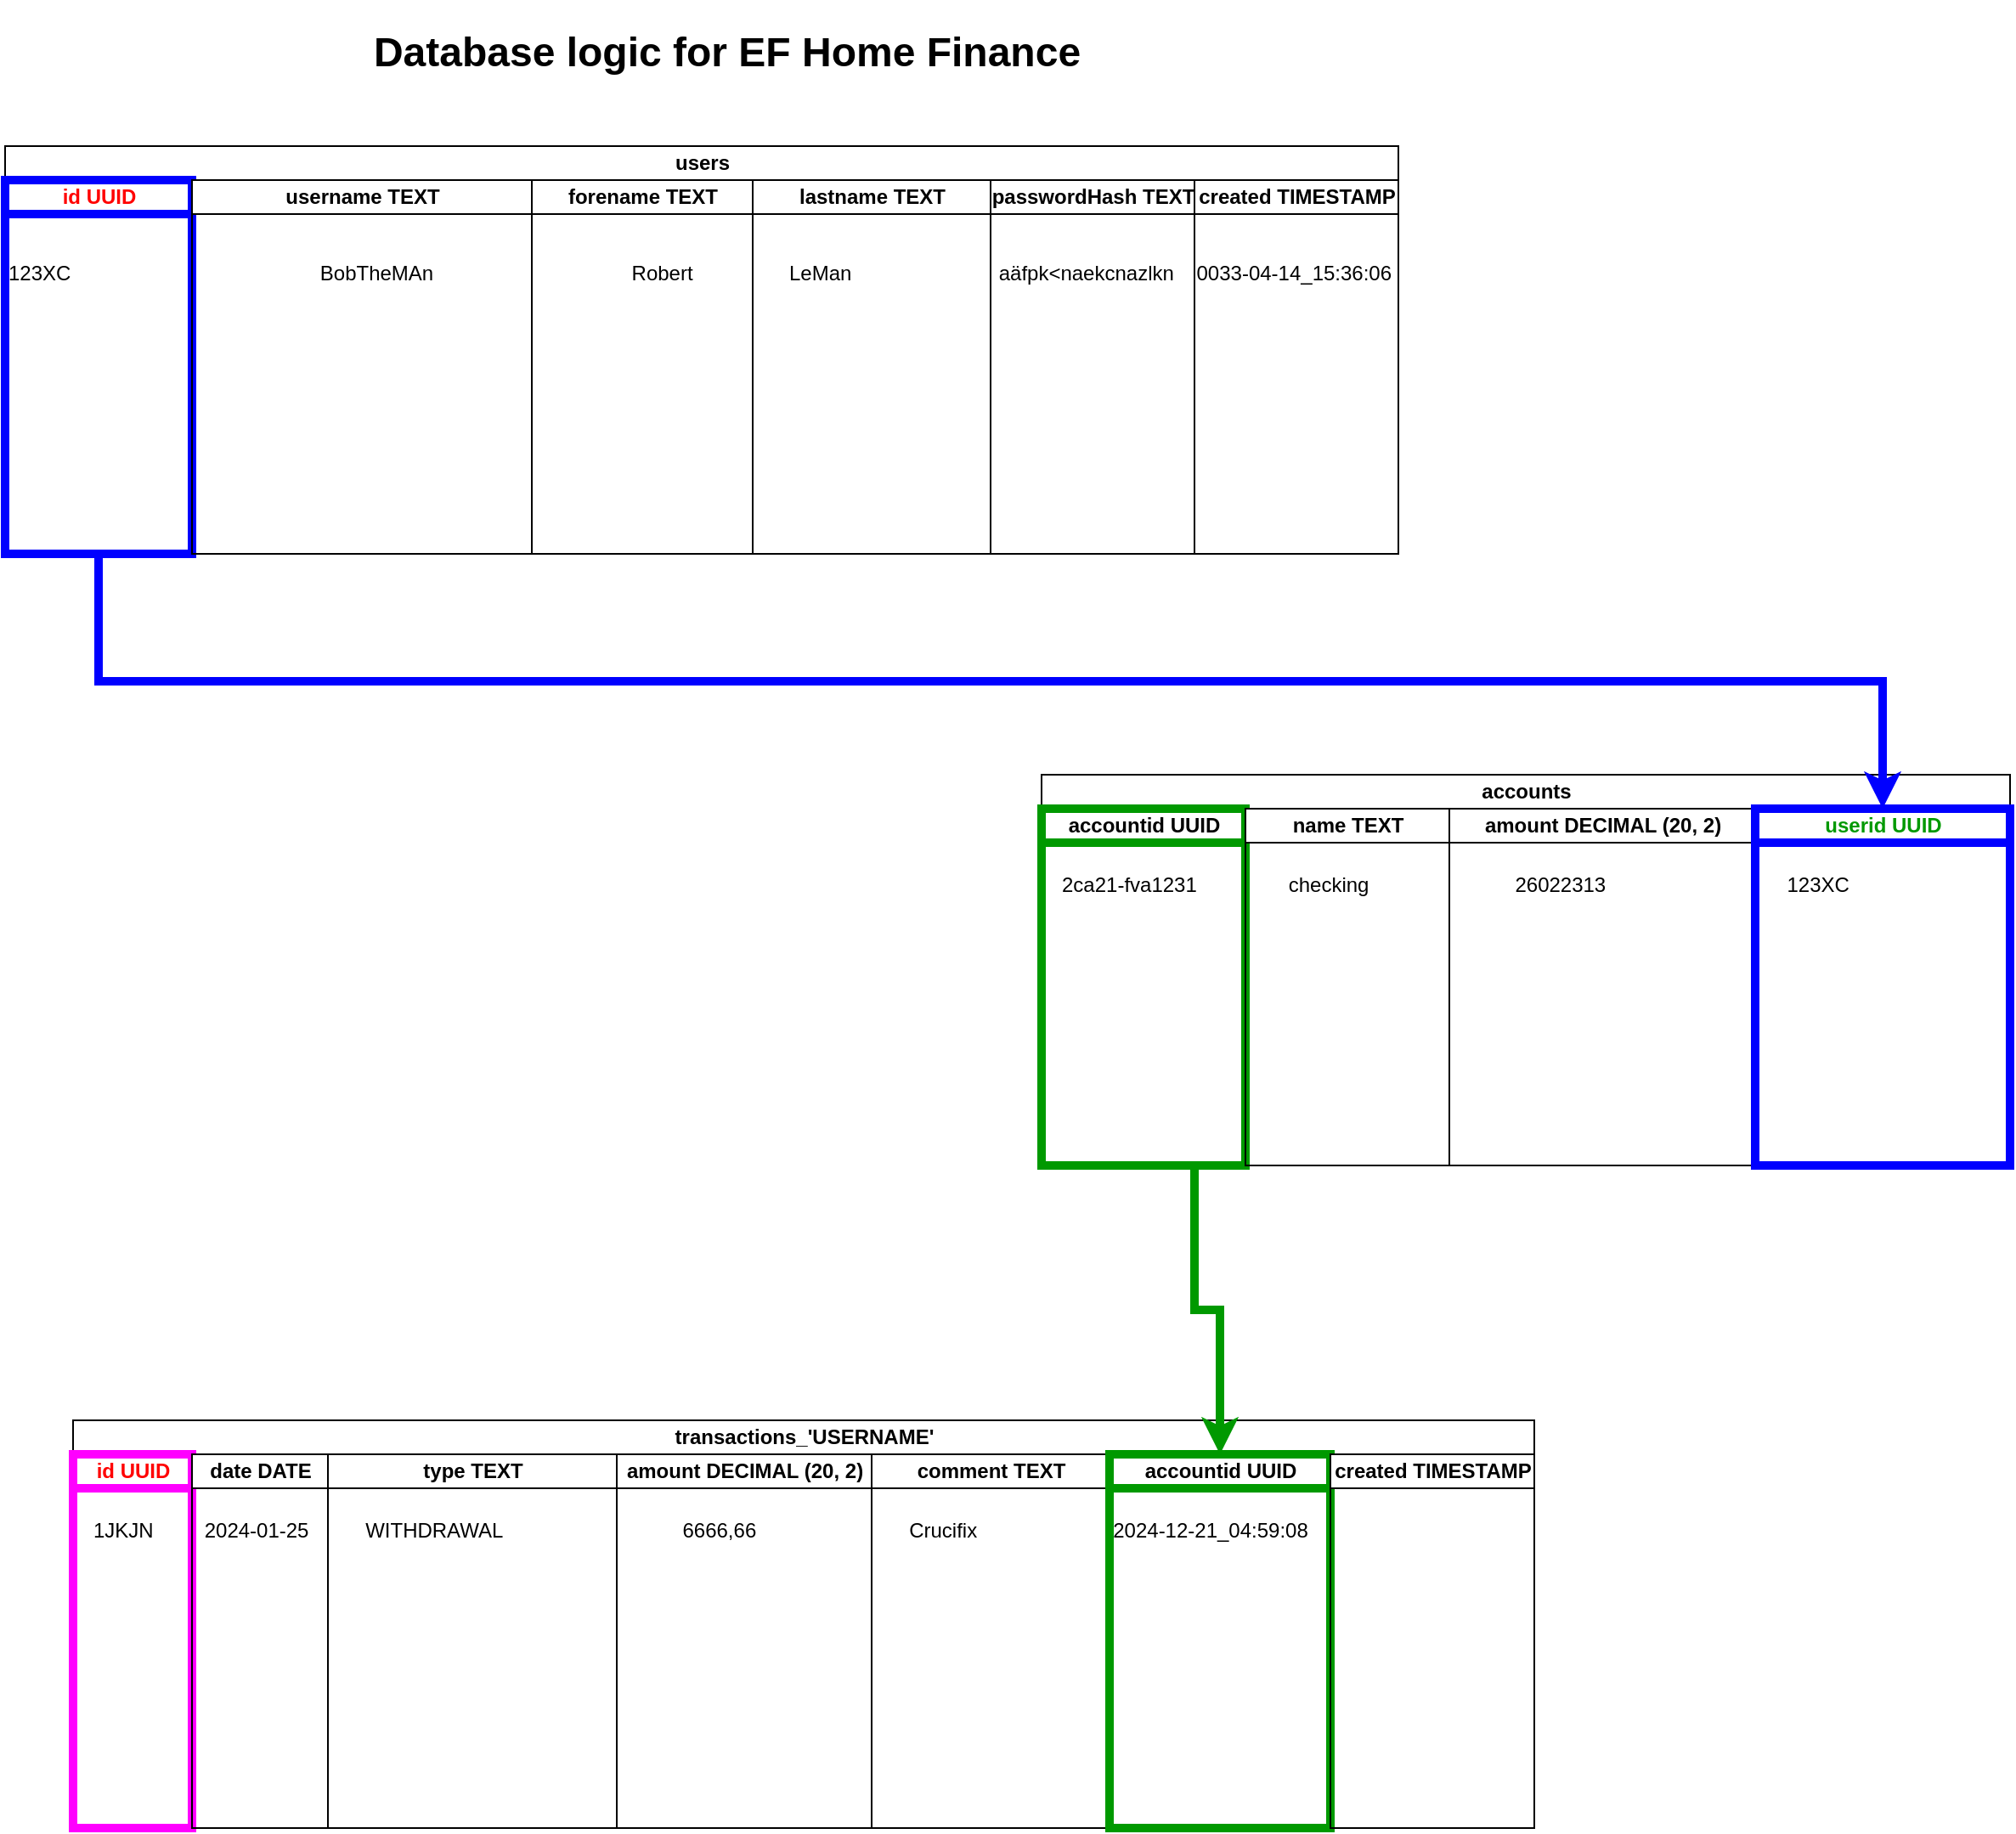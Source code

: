 <mxfile version="24.7.17">
  <diagram id="R2lEEEUBdFMjLlhIrx00" name="Page-1">
    <mxGraphModel dx="1964" dy="683" grid="1" gridSize="10" guides="1" tooltips="1" connect="1" arrows="1" fold="1" page="1" pageScale="1" pageWidth="850" pageHeight="1100" math="0" shadow="0" extFonts="Permanent Marker^https://fonts.googleapis.com/css?family=Permanent+Marker">
      <root>
        <mxCell id="0" />
        <mxCell id="1" parent="0" />
        <mxCell id="CSIRv4RXPCGNGFPH0rIa-28" value="users" style="swimlane;childLayout=stackLayout;resizeParent=1;resizeParentMax=0;startSize=20;html=1;" parent="1" vertex="1">
          <mxGeometry y="90" width="820" height="240" as="geometry" />
        </mxCell>
        <mxCell id="CSIRv4RXPCGNGFPH0rIa-29" value="&lt;font color=&quot;#ff0000&quot;&gt;id UUID&lt;/font&gt;" style="swimlane;startSize=20;html=1;strokeColor=#0000FF;strokeWidth=5;" parent="CSIRv4RXPCGNGFPH0rIa-28" vertex="1">
          <mxGeometry y="20" width="110" height="220" as="geometry" />
        </mxCell>
        <mxCell id="CSIRv4RXPCGNGFPH0rIa-30" value="username TEXT" style="swimlane;startSize=20;html=1;" parent="CSIRv4RXPCGNGFPH0rIa-28" vertex="1">
          <mxGeometry x="110" y="20" width="200" height="220" as="geometry" />
        </mxCell>
        <mxCell id="CSIRv4RXPCGNGFPH0rIa-33" value="forename TEXT" style="swimlane;startSize=20;html=1;" parent="CSIRv4RXPCGNGFPH0rIa-28" vertex="1">
          <mxGeometry x="310" y="20" width="130" height="220" as="geometry" />
        </mxCell>
        <mxCell id="iS5wdr6oOOaTFg59CG-a-6" value="123XC&amp;nbsp; &amp;nbsp; &amp;nbsp; &amp;nbsp; &amp;nbsp; &amp;nbsp; &amp;nbsp; &amp;nbsp; &amp;nbsp; &amp;nbsp; &amp;nbsp; &amp;nbsp; &amp;nbsp; &amp;nbsp; &amp;nbsp; &amp;nbsp; &amp;nbsp; &amp;nbsp; &amp;nbsp; &amp;nbsp; &amp;nbsp; &amp;nbsp; BobTheMAn&amp;nbsp; &amp;nbsp; &amp;nbsp; &amp;nbsp; &amp;nbsp; &amp;nbsp; &amp;nbsp; &amp;nbsp; &amp;nbsp; &amp;nbsp; &amp;nbsp; &amp;nbsp; &amp;nbsp; &amp;nbsp; &amp;nbsp; &amp;nbsp; &amp;nbsp; &amp;nbsp;Robert&amp;nbsp; &amp;nbsp; &amp;nbsp; &amp;nbsp; &amp;nbsp; &amp;nbsp; &amp;nbsp; &amp;nbsp; &amp;nbsp;LeMan&amp;nbsp; &amp;nbsp; &amp;nbsp; &amp;nbsp; &amp;nbsp; &amp;nbsp; &amp;nbsp; &amp;nbsp; &amp;nbsp; &amp;nbsp; &amp;nbsp; &amp;nbsp; &amp;nbsp; aäfpk&amp;lt;naekcnazlkn&amp;nbsp; &amp;nbsp; 0033-04-14_15:36:06" style="text;html=1;align=left;verticalAlign=middle;whiteSpace=wrap;rounded=0;" parent="CSIRv4RXPCGNGFPH0rIa-33" vertex="1">
          <mxGeometry x="-310" y="40" width="860" height="30" as="geometry" />
        </mxCell>
        <mxCell id="CSIRv4RXPCGNGFPH0rIa-34" value="lastname TEXT" style="swimlane;startSize=20;html=1;" parent="CSIRv4RXPCGNGFPH0rIa-28" vertex="1">
          <mxGeometry x="440" y="20" width="140" height="220" as="geometry" />
        </mxCell>
        <mxCell id="CSIRv4RXPCGNGFPH0rIa-31" value="passwordHash TEXT" style="swimlane;startSize=20;html=1;" parent="CSIRv4RXPCGNGFPH0rIa-28" vertex="1">
          <mxGeometry x="580" y="20" width="120" height="220" as="geometry" />
        </mxCell>
        <mxCell id="CSIRv4RXPCGNGFPH0rIa-32" value="created TIMESTAMP" style="swimlane;startSize=20;html=1;" parent="CSIRv4RXPCGNGFPH0rIa-28" vertex="1">
          <mxGeometry x="700" y="20" width="120" height="220" as="geometry" />
        </mxCell>
        <mxCell id="CSIRv4RXPCGNGFPH0rIa-26" value="&lt;h1&gt;Database logic for EF Home Finance&lt;/h1&gt;" style="text;html=1;align=center;verticalAlign=middle;whiteSpace=wrap;rounded=0;" parent="1" vertex="1">
          <mxGeometry x="85" y="20" width="680" height="30" as="geometry" />
        </mxCell>
        <mxCell id="CSIRv4RXPCGNGFPH0rIa-38" value="transactions_&#39;USERNAME&#39;" style="swimlane;childLayout=stackLayout;resizeParent=1;resizeParentMax=0;startSize=20;html=1;" parent="1" vertex="1">
          <mxGeometry x="40" y="840" width="860" height="240" as="geometry" />
        </mxCell>
        <mxCell id="CSIRv4RXPCGNGFPH0rIa-39" value="&lt;font color=&quot;#ff0000&quot;&gt;id UUID&lt;/font&gt;" style="swimlane;startSize=20;html=1;strokeWidth=5;strokeColor=#FF00FF;" parent="CSIRv4RXPCGNGFPH0rIa-38" vertex="1">
          <mxGeometry y="20" width="70" height="220" as="geometry" />
        </mxCell>
        <mxCell id="iS5wdr6oOOaTFg59CG-a-7" value="1JKJN&amp;nbsp; &amp;nbsp; &amp;nbsp; &amp;nbsp; &amp;nbsp;2024-01-25&amp;nbsp; &amp;nbsp; &amp;nbsp; &amp;nbsp; &amp;nbsp; WITHDRAWAL&lt;span style=&quot;white-space: pre;&quot;&gt;&#x9;&lt;/span&gt;&lt;span style=&quot;white-space: pre;&quot;&gt;&#x9;&lt;/span&gt;&lt;span style=&quot;white-space: pre;&quot;&gt;&#x9;&lt;/span&gt;&lt;span style=&quot;white-space: pre;&quot;&gt;&#x9;&lt;/span&gt;6666,66&lt;span style=&quot;white-space: pre;&quot;&gt;&#x9;&lt;/span&gt;&lt;span style=&quot;white-space: pre;&quot;&gt;&#x9;&lt;/span&gt;&lt;span style=&quot;white-space: pre;&quot;&gt;&#x9;&lt;/span&gt;&lt;span style=&quot;white-space: pre;&quot;&gt;&#x9;&lt;/span&gt;Crucifix&lt;span style=&quot;white-space: pre;&quot;&gt;&#x9;&lt;/span&gt;&lt;span style=&quot;white-space: pre;&quot;&gt;&#x9;&lt;/span&gt;&lt;span style=&quot;white-space: pre;&quot;&gt;&#x9;    2024-12-21_04:59:08&lt;/span&gt;" style="text;html=1;align=left;verticalAlign=middle;whiteSpace=wrap;rounded=0;" parent="CSIRv4RXPCGNGFPH0rIa-39" vertex="1">
          <mxGeometry x="10" y="30" width="720" height="30" as="geometry" />
        </mxCell>
        <mxCell id="CSIRv4RXPCGNGFPH0rIa-40" value="date DATE" style="swimlane;startSize=20;html=1;" parent="CSIRv4RXPCGNGFPH0rIa-38" vertex="1">
          <mxGeometry x="70" y="20" width="80" height="220" as="geometry" />
        </mxCell>
        <mxCell id="CSIRv4RXPCGNGFPH0rIa-41" value="type TEXT" style="swimlane;startSize=20;html=1;" parent="CSIRv4RXPCGNGFPH0rIa-38" vertex="1">
          <mxGeometry x="150" y="20" width="170" height="220" as="geometry" />
        </mxCell>
        <mxCell id="CSIRv4RXPCGNGFPH0rIa-42" value="amount DECIMAL (20, 2)" style="swimlane;startSize=20;html=1;" parent="CSIRv4RXPCGNGFPH0rIa-38" vertex="1">
          <mxGeometry x="320" y="20" width="150" height="220" as="geometry" />
        </mxCell>
        <mxCell id="CSIRv4RXPCGNGFPH0rIa-43" value="comment TEXT" style="swimlane;startSize=20;html=1;" parent="CSIRv4RXPCGNGFPH0rIa-38" vertex="1">
          <mxGeometry x="470" y="20" width="140" height="220" as="geometry" />
        </mxCell>
        <mxCell id="iS5wdr6oOOaTFg59CG-a-3" value="accountid UUID" style="swimlane;startSize=20;html=1;strokeColor=#009900;strokeWidth=5;" parent="CSIRv4RXPCGNGFPH0rIa-38" vertex="1">
          <mxGeometry x="610" y="20" width="130" height="220" as="geometry" />
        </mxCell>
        <mxCell id="CSIRv4RXPCGNGFPH0rIa-44" value="created TIMESTAMP" style="swimlane;startSize=20;html=1;" parent="CSIRv4RXPCGNGFPH0rIa-38" vertex="1">
          <mxGeometry x="740" y="20" width="120" height="220" as="geometry" />
        </mxCell>
        <mxCell id="ifU1T9FJ0lVMCZAQscqx-1" value="accounts" style="swimlane;childLayout=stackLayout;resizeParent=1;resizeParentMax=0;startSize=20;html=1;" parent="1" vertex="1">
          <mxGeometry x="610" y="460" width="570" height="230" as="geometry" />
        </mxCell>
        <mxCell id="ifU1T9FJ0lVMCZAQscqx-2" value="accountid UUID" style="swimlane;startSize=20;html=1;strokeColor=#009900;strokeWidth=5;" parent="ifU1T9FJ0lVMCZAQscqx-1" vertex="1">
          <mxGeometry y="20" width="120" height="210" as="geometry" />
        </mxCell>
        <mxCell id="iS5wdr6oOOaTFg59CG-a-8" value="2ca21-fva1231&amp;nbsp;&lt;span style=&quot;white-space: pre;&quot;&gt;&#x9;&lt;/span&gt;&lt;span style=&quot;white-space: pre;&quot;&gt;&#x9;&lt;/span&gt;checking&lt;span style=&quot;white-space: pre;&quot;&gt;&#x9;&lt;/span&gt;&lt;span style=&quot;white-space: pre;&quot;&gt;&#x9;&lt;/span&gt;&lt;span style=&quot;white-space: pre;&quot;&gt;&#x9;&lt;/span&gt;&lt;span style=&quot;white-space: pre;&quot;&gt;&#x9;&lt;/span&gt;26022313&lt;span style=&quot;white-space: pre;&quot;&gt;&#x9;&lt;/span&gt;&lt;span style=&quot;white-space: pre;&quot;&gt;&#x9;&lt;/span&gt;&lt;span style=&quot;white-space: pre;&quot;&gt;&#x9;&lt;/span&gt;&lt;span style=&quot;white-space: pre;&quot;&gt;&#x9;&lt;/span&gt;123XC" style="text;html=1;align=left;verticalAlign=middle;whiteSpace=wrap;rounded=0;" parent="ifU1T9FJ0lVMCZAQscqx-2" vertex="1">
          <mxGeometry x="10" y="30" width="520" height="30" as="geometry" />
        </mxCell>
        <mxCell id="ifU1T9FJ0lVMCZAQscqx-6" value="name TEXT" style="swimlane;startSize=20;html=1;" parent="ifU1T9FJ0lVMCZAQscqx-1" vertex="1">
          <mxGeometry x="120" y="20" width="120" height="210" as="geometry" />
        </mxCell>
        <mxCell id="ifU1T9FJ0lVMCZAQscqx-7" value="amount DECIMAL (20, 2)" style="swimlane;startSize=20;html=1;" parent="ifU1T9FJ0lVMCZAQscqx-1" vertex="1">
          <mxGeometry x="240" y="20" width="180" height="210" as="geometry" />
        </mxCell>
        <mxCell id="CSIRv4RXPCGNGFPH0rIa-47" value="&lt;font color=&quot;#009900&quot;&gt;userid UUID&lt;/font&gt;" style="swimlane;startSize=20;html=1;strokeColor=#0000FF;strokeWidth=5;" parent="ifU1T9FJ0lVMCZAQscqx-1" vertex="1">
          <mxGeometry x="420" y="20" width="150" height="210" as="geometry" />
        </mxCell>
        <mxCell id="iS5wdr6oOOaTFg59CG-a-1" style="edgeStyle=orthogonalEdgeStyle;rounded=0;orthogonalLoop=1;jettySize=auto;html=1;exitX=0.5;exitY=1;exitDx=0;exitDy=0;strokeColor=#0000FF;strokeWidth=5;" parent="1" source="CSIRv4RXPCGNGFPH0rIa-29" target="CSIRv4RXPCGNGFPH0rIa-47" edge="1">
          <mxGeometry relative="1" as="geometry" />
        </mxCell>
        <mxCell id="5pWKrHa-abM7D_eLQmsP-1" style="edgeStyle=orthogonalEdgeStyle;rounded=0;orthogonalLoop=1;jettySize=auto;html=1;exitX=0.75;exitY=1;exitDx=0;exitDy=0;entryX=0.5;entryY=0;entryDx=0;entryDy=0;strokeColor=#009900;strokeWidth=5;" edge="1" parent="1" source="ifU1T9FJ0lVMCZAQscqx-2" target="iS5wdr6oOOaTFg59CG-a-3">
          <mxGeometry relative="1" as="geometry" />
        </mxCell>
      </root>
    </mxGraphModel>
  </diagram>
</mxfile>
